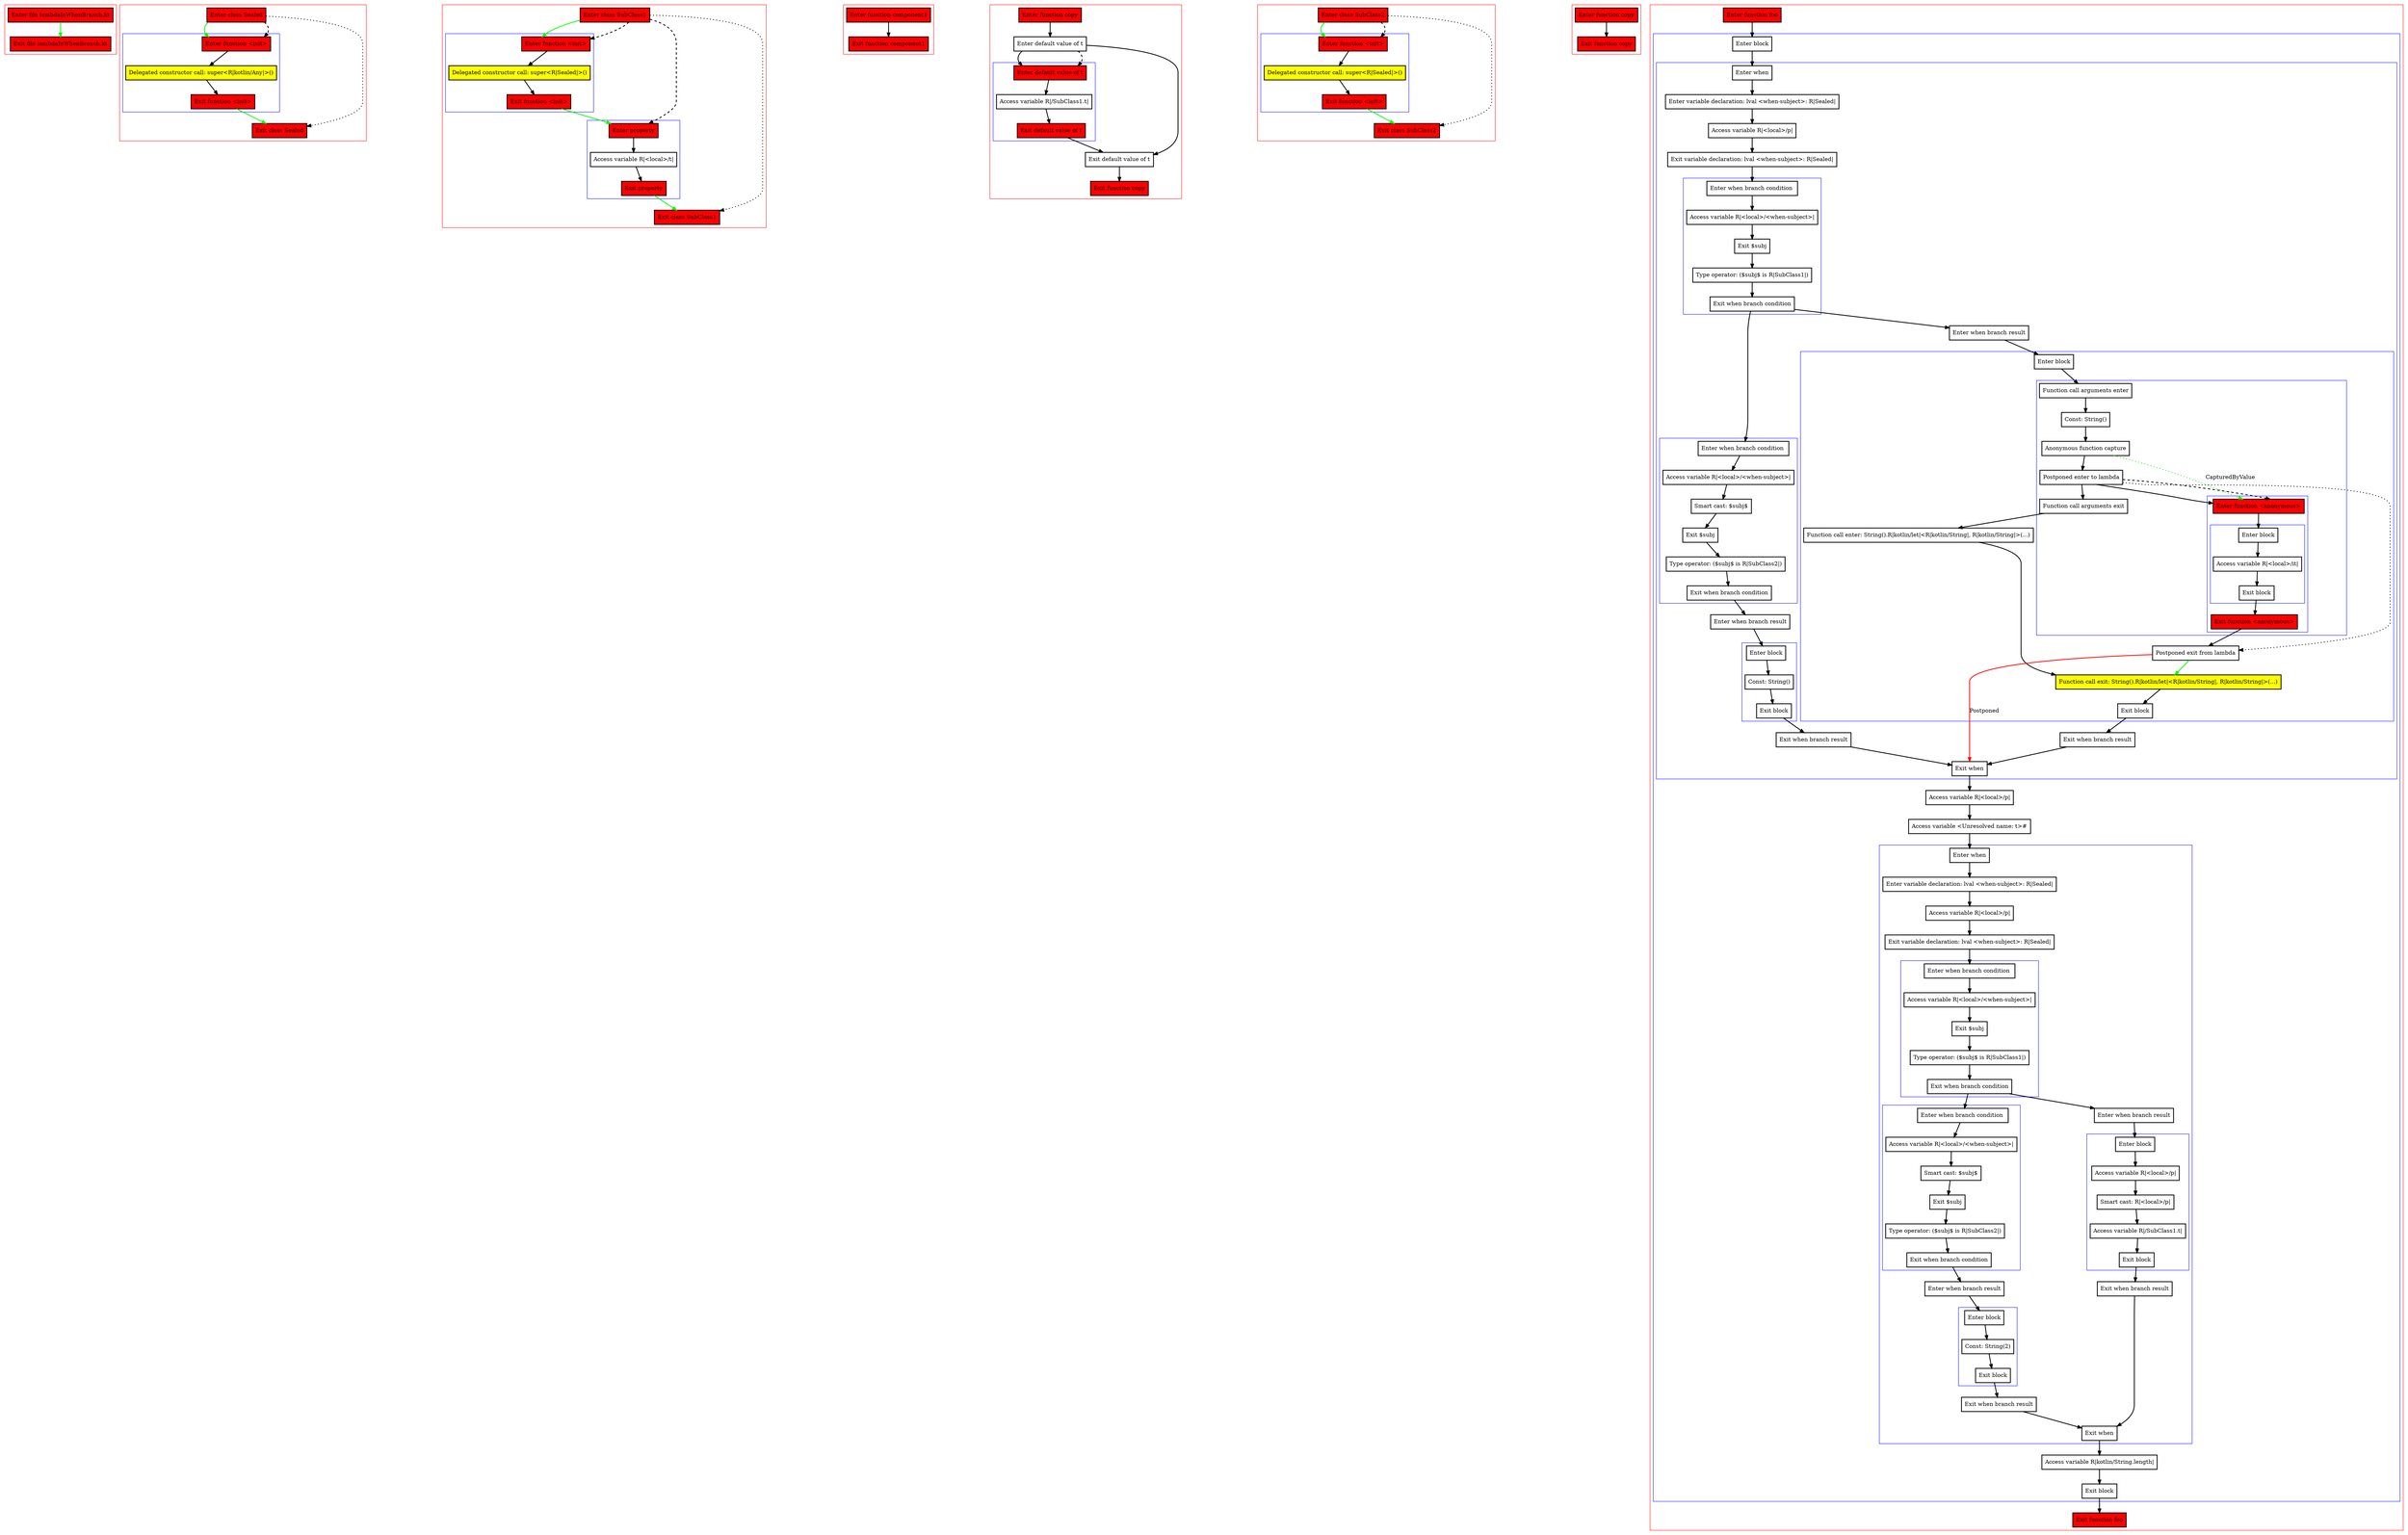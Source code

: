 digraph lambdaInWhenBranch_kt {
    graph [nodesep=3]
    node [shape=box penwidth=2]
    edge [penwidth=2]

    subgraph cluster_0 {
        color=red
        0 [label="Enter file lambdaInWhenBranch.kt" style="filled" fillcolor=red];
        1 [label="Exit file lambdaInWhenBranch.kt" style="filled" fillcolor=red];
    }
    0 -> {1} [color=green];

    subgraph cluster_1 {
        color=red
        2 [label="Enter class Sealed" style="filled" fillcolor=red];
        subgraph cluster_2 {
            color=blue
            3 [label="Enter function <init>" style="filled" fillcolor=red];
            4 [label="Delegated constructor call: super<R|kotlin/Any|>()" style="filled" fillcolor=yellow];
            5 [label="Exit function <init>" style="filled" fillcolor=red];
        }
        6 [label="Exit class Sealed" style="filled" fillcolor=red];
    }
    2 -> {3} [color=green];
    2 -> {6} [style=dotted];
    2 -> {3} [style=dashed];
    3 -> {4};
    4 -> {5};
    5 -> {6} [color=green];

    subgraph cluster_3 {
        color=red
        7 [label="Enter class SubClass1" style="filled" fillcolor=red];
        subgraph cluster_4 {
            color=blue
            8 [label="Enter function <init>" style="filled" fillcolor=red];
            9 [label="Delegated constructor call: super<R|Sealed|>()" style="filled" fillcolor=yellow];
            10 [label="Exit function <init>" style="filled" fillcolor=red];
        }
        subgraph cluster_5 {
            color=blue
            11 [label="Enter property" style="filled" fillcolor=red];
            12 [label="Access variable R|<local>/t|"];
            13 [label="Exit property" style="filled" fillcolor=red];
        }
        14 [label="Exit class SubClass1" style="filled" fillcolor=red];
    }
    7 -> {8} [color=green];
    7 -> {14} [style=dotted];
    7 -> {8 11} [style=dashed];
    8 -> {9};
    9 -> {10};
    10 -> {11} [color=green];
    11 -> {12};
    12 -> {13};
    13 -> {14} [color=green];

    subgraph cluster_6 {
        color=red
        15 [label="Enter function component1" style="filled" fillcolor=red];
        16 [label="Exit function component1" style="filled" fillcolor=red];
    }
    15 -> {16};

    subgraph cluster_7 {
        color=red
        17 [label="Enter function copy" style="filled" fillcolor=red];
        18 [label="Enter default value of t"];
        subgraph cluster_8 {
            color=blue
            19 [label="Enter default value of t" style="filled" fillcolor=red];
            20 [label="Access variable R|/SubClass1.t|"];
            21 [label="Exit default value of t" style="filled" fillcolor=red];
        }
        22 [label="Exit default value of t"];
        23 [label="Exit function copy" style="filled" fillcolor=red];
    }
    17 -> {18};
    18 -> {19 22};
    18 -> {19} [style=dashed];
    19 -> {20};
    20 -> {21};
    21 -> {22};
    22 -> {23};

    subgraph cluster_9 {
        color=red
        24 [label="Enter class SubClass2" style="filled" fillcolor=red];
        subgraph cluster_10 {
            color=blue
            25 [label="Enter function <init>" style="filled" fillcolor=red];
            26 [label="Delegated constructor call: super<R|Sealed|>()" style="filled" fillcolor=yellow];
            27 [label="Exit function <init>" style="filled" fillcolor=red];
        }
        28 [label="Exit class SubClass2" style="filled" fillcolor=red];
    }
    24 -> {25} [color=green];
    24 -> {28} [style=dotted];
    24 -> {25} [style=dashed];
    25 -> {26};
    26 -> {27};
    27 -> {28} [color=green];

    subgraph cluster_11 {
        color=red
        29 [label="Enter function copy" style="filled" fillcolor=red];
        30 [label="Exit function copy" style="filled" fillcolor=red];
    }
    29 -> {30};

    subgraph cluster_12 {
        color=red
        31 [label="Enter function foo" style="filled" fillcolor=red];
        subgraph cluster_13 {
            color=blue
            32 [label="Enter block"];
            subgraph cluster_14 {
                color=blue
                33 [label="Enter when"];
                34 [label="Enter variable declaration: lval <when-subject>: R|Sealed|"];
                35 [label="Access variable R|<local>/p|"];
                36 [label="Exit variable declaration: lval <when-subject>: R|Sealed|"];
                subgraph cluster_15 {
                    color=blue
                    37 [label="Enter when branch condition "];
                    38 [label="Access variable R|<local>/<when-subject>|"];
                    39 [label="Exit $subj"];
                    40 [label="Type operator: ($subj$ is R|SubClass1|)"];
                    41 [label="Exit when branch condition"];
                }
                subgraph cluster_16 {
                    color=blue
                    42 [label="Enter when branch condition "];
                    43 [label="Access variable R|<local>/<when-subject>|"];
                    44 [label="Smart cast: $subj$"];
                    45 [label="Exit $subj"];
                    46 [label="Type operator: ($subj$ is R|SubClass2|)"];
                    47 [label="Exit when branch condition"];
                }
                48 [label="Enter when branch result"];
                subgraph cluster_17 {
                    color=blue
                    49 [label="Enter block"];
                    50 [label="Const: String()"];
                    51 [label="Exit block"];
                }
                52 [label="Exit when branch result"];
                53 [label="Enter when branch result"];
                subgraph cluster_18 {
                    color=blue
                    54 [label="Enter block"];
                    subgraph cluster_19 {
                        color=blue
                        55 [label="Function call arguments enter"];
                        56 [label="Const: String()"];
                        57 [label="Anonymous function capture"];
                        58 [label="Postponed enter to lambda"];
                        subgraph cluster_20 {
                            color=blue
                            59 [label="Enter function <anonymous>" style="filled" fillcolor=red];
                            subgraph cluster_21 {
                                color=blue
                                60 [label="Enter block"];
                                61 [label="Access variable R|<local>/it|"];
                                62 [label="Exit block"];
                            }
                            63 [label="Exit function <anonymous>" style="filled" fillcolor=red];
                        }
                        64 [label="Function call arguments exit"];
                    }
                    65 [label="Function call enter: String().R|kotlin/let|<R|kotlin/String|, R|kotlin/String|>(...)"];
                    66 [label="Postponed exit from lambda"];
                    67 [label="Function call exit: String().R|kotlin/let|<R|kotlin/String|, R|kotlin/String|>(...)" style="filled" fillcolor=yellow];
                    68 [label="Exit block"];
                }
                69 [label="Exit when branch result"];
                70 [label="Exit when"];
            }
            71 [label="Access variable R|<local>/p|"];
            72 [label="Access variable <Unresolved name: t>#"];
            subgraph cluster_22 {
                color=blue
                73 [label="Enter when"];
                74 [label="Enter variable declaration: lval <when-subject>: R|Sealed|"];
                75 [label="Access variable R|<local>/p|"];
                76 [label="Exit variable declaration: lval <when-subject>: R|Sealed|"];
                subgraph cluster_23 {
                    color=blue
                    77 [label="Enter when branch condition "];
                    78 [label="Access variable R|<local>/<when-subject>|"];
                    79 [label="Exit $subj"];
                    80 [label="Type operator: ($subj$ is R|SubClass1|)"];
                    81 [label="Exit when branch condition"];
                }
                subgraph cluster_24 {
                    color=blue
                    82 [label="Enter when branch condition "];
                    83 [label="Access variable R|<local>/<when-subject>|"];
                    84 [label="Smart cast: $subj$"];
                    85 [label="Exit $subj"];
                    86 [label="Type operator: ($subj$ is R|SubClass2|)"];
                    87 [label="Exit when branch condition"];
                }
                88 [label="Enter when branch result"];
                subgraph cluster_25 {
                    color=blue
                    89 [label="Enter block"];
                    90 [label="Const: String(2)"];
                    91 [label="Exit block"];
                }
                92 [label="Exit when branch result"];
                93 [label="Enter when branch result"];
                subgraph cluster_26 {
                    color=blue
                    94 [label="Enter block"];
                    95 [label="Access variable R|<local>/p|"];
                    96 [label="Smart cast: R|<local>/p|"];
                    97 [label="Access variable R|/SubClass1.t|"];
                    98 [label="Exit block"];
                }
                99 [label="Exit when branch result"];
                100 [label="Exit when"];
            }
            101 [label="Access variable R|kotlin/String.length|"];
            102 [label="Exit block"];
        }
        103 [label="Exit function foo" style="filled" fillcolor=red];
    }
    31 -> {32};
    32 -> {33};
    33 -> {34};
    34 -> {35};
    35 -> {36};
    36 -> {37};
    37 -> {38};
    38 -> {39};
    39 -> {40};
    40 -> {41};
    41 -> {42 53};
    42 -> {43};
    43 -> {44};
    44 -> {45};
    45 -> {46};
    46 -> {47};
    47 -> {48};
    48 -> {49};
    49 -> {50};
    50 -> {51};
    51 -> {52};
    52 -> {70};
    53 -> {54};
    54 -> {55};
    55 -> {56};
    56 -> {57};
    57 -> {58};
    57 -> {59} [color=green style=dotted label="CapturedByValue"];
    58 -> {59 64};
    58 -> {66} [style=dotted];
    58 -> {59} [style=dashed];
    59 -> {60};
    60 -> {61};
    61 -> {62};
    62 -> {63};
    63 -> {66};
    64 -> {65};
    65 -> {67};
    66 -> {67} [color=green];
    66 -> {70} [color=red label="Postponed"];
    67 -> {68};
    68 -> {69};
    69 -> {70};
    70 -> {71};
    71 -> {72};
    72 -> {73};
    73 -> {74};
    74 -> {75};
    75 -> {76};
    76 -> {77};
    77 -> {78};
    78 -> {79};
    79 -> {80};
    80 -> {81};
    81 -> {82 93};
    82 -> {83};
    83 -> {84};
    84 -> {85};
    85 -> {86};
    86 -> {87};
    87 -> {88};
    88 -> {89};
    89 -> {90};
    90 -> {91};
    91 -> {92};
    92 -> {100};
    93 -> {94};
    94 -> {95};
    95 -> {96};
    96 -> {97};
    97 -> {98};
    98 -> {99};
    99 -> {100};
    100 -> {101};
    101 -> {102};
    102 -> {103};

}

